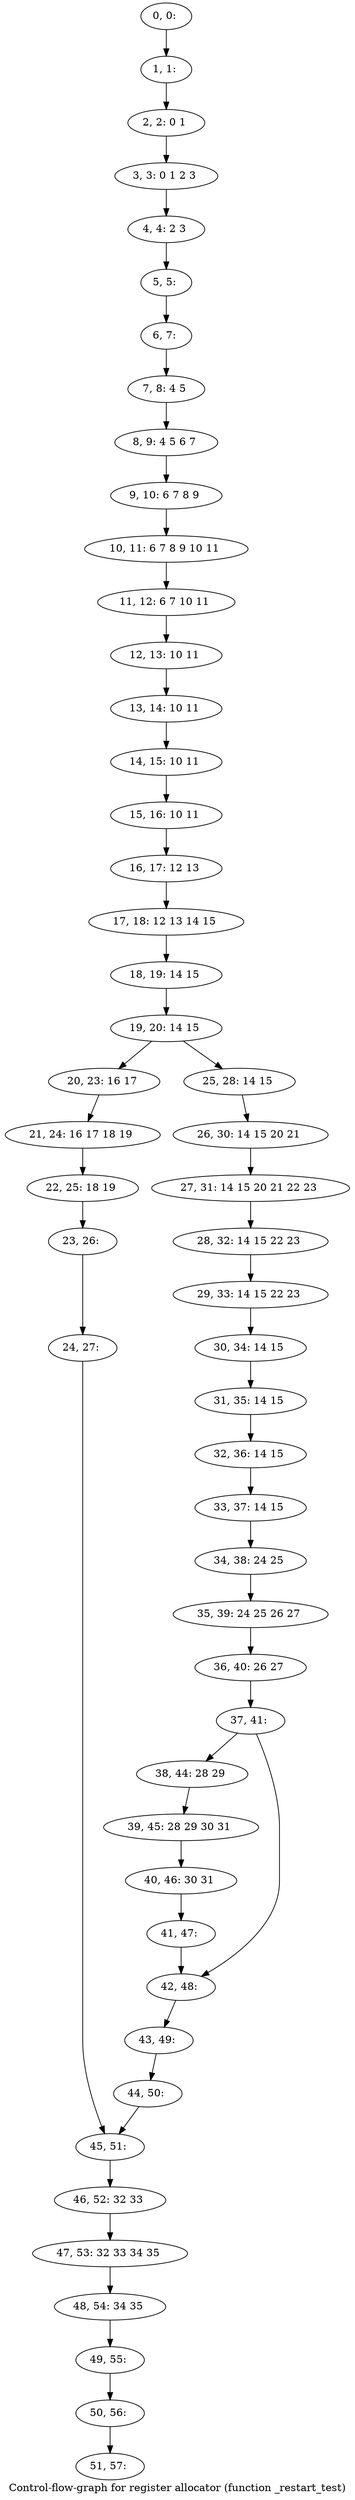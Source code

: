 digraph G {
graph [label="Control-flow-graph for register allocator (function _restart_test)"]
0[label="0, 0: "];
1[label="1, 1: "];
2[label="2, 2: 0 1 "];
3[label="3, 3: 0 1 2 3 "];
4[label="4, 4: 2 3 "];
5[label="5, 5: "];
6[label="6, 7: "];
7[label="7, 8: 4 5 "];
8[label="8, 9: 4 5 6 7 "];
9[label="9, 10: 6 7 8 9 "];
10[label="10, 11: 6 7 8 9 10 11 "];
11[label="11, 12: 6 7 10 11 "];
12[label="12, 13: 10 11 "];
13[label="13, 14: 10 11 "];
14[label="14, 15: 10 11 "];
15[label="15, 16: 10 11 "];
16[label="16, 17: 12 13 "];
17[label="17, 18: 12 13 14 15 "];
18[label="18, 19: 14 15 "];
19[label="19, 20: 14 15 "];
20[label="20, 23: 16 17 "];
21[label="21, 24: 16 17 18 19 "];
22[label="22, 25: 18 19 "];
23[label="23, 26: "];
24[label="24, 27: "];
25[label="25, 28: 14 15 "];
26[label="26, 30: 14 15 20 21 "];
27[label="27, 31: 14 15 20 21 22 23 "];
28[label="28, 32: 14 15 22 23 "];
29[label="29, 33: 14 15 22 23 "];
30[label="30, 34: 14 15 "];
31[label="31, 35: 14 15 "];
32[label="32, 36: 14 15 "];
33[label="33, 37: 14 15 "];
34[label="34, 38: 24 25 "];
35[label="35, 39: 24 25 26 27 "];
36[label="36, 40: 26 27 "];
37[label="37, 41: "];
38[label="38, 44: 28 29 "];
39[label="39, 45: 28 29 30 31 "];
40[label="40, 46: 30 31 "];
41[label="41, 47: "];
42[label="42, 48: "];
43[label="43, 49: "];
44[label="44, 50: "];
45[label="45, 51: "];
46[label="46, 52: 32 33 "];
47[label="47, 53: 32 33 34 35 "];
48[label="48, 54: 34 35 "];
49[label="49, 55: "];
50[label="50, 56: "];
51[label="51, 57: "];
0->1 ;
1->2 ;
2->3 ;
3->4 ;
4->5 ;
5->6 ;
6->7 ;
7->8 ;
8->9 ;
9->10 ;
10->11 ;
11->12 ;
12->13 ;
13->14 ;
14->15 ;
15->16 ;
16->17 ;
17->18 ;
18->19 ;
19->20 ;
19->25 ;
20->21 ;
21->22 ;
22->23 ;
23->24 ;
24->45 ;
25->26 ;
26->27 ;
27->28 ;
28->29 ;
29->30 ;
30->31 ;
31->32 ;
32->33 ;
33->34 ;
34->35 ;
35->36 ;
36->37 ;
37->38 ;
37->42 ;
38->39 ;
39->40 ;
40->41 ;
41->42 ;
42->43 ;
43->44 ;
44->45 ;
45->46 ;
46->47 ;
47->48 ;
48->49 ;
49->50 ;
50->51 ;
}
